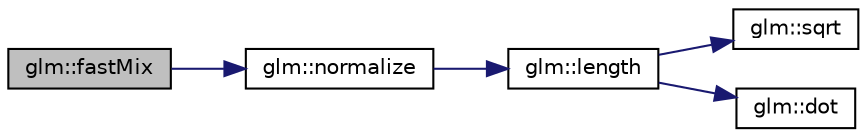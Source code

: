 digraph "glm::fastMix"
{
  edge [fontname="Helvetica",fontsize="10",labelfontname="Helvetica",labelfontsize="10"];
  node [fontname="Helvetica",fontsize="10",shape=record];
  rankdir="LR";
  Node1 [label="glm::fastMix",height=0.2,width=0.4,color="black", fillcolor="grey75", style="filled", fontcolor="black"];
  Node1 -> Node2 [color="midnightblue",fontsize="10",style="solid",fontname="Helvetica"];
  Node2 [label="glm::normalize",height=0.2,width=0.4,color="black", fillcolor="white", style="filled",URL="$group__gtc__quaternion.html#gabd269bb967469a6f1df5963455fee6be"];
  Node2 -> Node3 [color="midnightblue",fontsize="10",style="solid",fontname="Helvetica"];
  Node3 [label="glm::length",height=0.2,width=0.4,color="black", fillcolor="white", style="filled",URL="$group__gtc__quaternion.html#ga60d5647f87c2c423497d0f3bf8c407b8"];
  Node3 -> Node4 [color="midnightblue",fontsize="10",style="solid",fontname="Helvetica"];
  Node4 [label="glm::sqrt",height=0.2,width=0.4,color="black", fillcolor="white", style="filled",URL="$group__core__func__exponential.html#ga2317d4ff45af448b8402431afa0711f3"];
  Node3 -> Node5 [color="midnightblue",fontsize="10",style="solid",fontname="Helvetica"];
  Node5 [label="glm::dot",height=0.2,width=0.4,color="black", fillcolor="white", style="filled",URL="$group__gtc__quaternion.html#gab9101d7f5b27ca682fc84e32b8fd70ad"];
}
